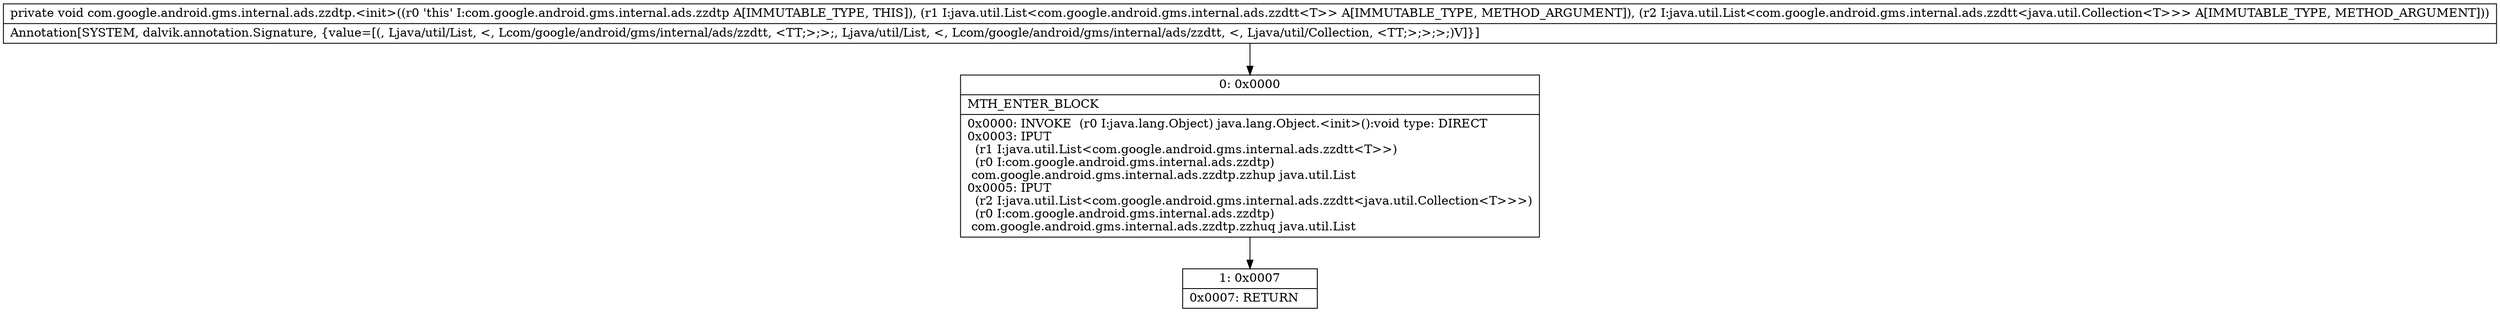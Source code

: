 digraph "CFG forcom.google.android.gms.internal.ads.zzdtp.\<init\>(Ljava\/util\/List;Ljava\/util\/List;)V" {
Node_0 [shape=record,label="{0\:\ 0x0000|MTH_ENTER_BLOCK\l|0x0000: INVOKE  (r0 I:java.lang.Object) java.lang.Object.\<init\>():void type: DIRECT \l0x0003: IPUT  \l  (r1 I:java.util.List\<com.google.android.gms.internal.ads.zzdtt\<T\>\>)\l  (r0 I:com.google.android.gms.internal.ads.zzdtp)\l com.google.android.gms.internal.ads.zzdtp.zzhup java.util.List \l0x0005: IPUT  \l  (r2 I:java.util.List\<com.google.android.gms.internal.ads.zzdtt\<java.util.Collection\<T\>\>\>)\l  (r0 I:com.google.android.gms.internal.ads.zzdtp)\l com.google.android.gms.internal.ads.zzdtp.zzhuq java.util.List \l}"];
Node_1 [shape=record,label="{1\:\ 0x0007|0x0007: RETURN   \l}"];
MethodNode[shape=record,label="{private void com.google.android.gms.internal.ads.zzdtp.\<init\>((r0 'this' I:com.google.android.gms.internal.ads.zzdtp A[IMMUTABLE_TYPE, THIS]), (r1 I:java.util.List\<com.google.android.gms.internal.ads.zzdtt\<T\>\> A[IMMUTABLE_TYPE, METHOD_ARGUMENT]), (r2 I:java.util.List\<com.google.android.gms.internal.ads.zzdtt\<java.util.Collection\<T\>\>\> A[IMMUTABLE_TYPE, METHOD_ARGUMENT]))  | Annotation[SYSTEM, dalvik.annotation.Signature, \{value=[(, Ljava\/util\/List, \<, Lcom\/google\/android\/gms\/internal\/ads\/zzdtt, \<TT;\>;\>;, Ljava\/util\/List, \<, Lcom\/google\/android\/gms\/internal\/ads\/zzdtt, \<, Ljava\/util\/Collection, \<TT;\>;\>;\>;)V]\}]\l}"];
MethodNode -> Node_0;
Node_0 -> Node_1;
}

